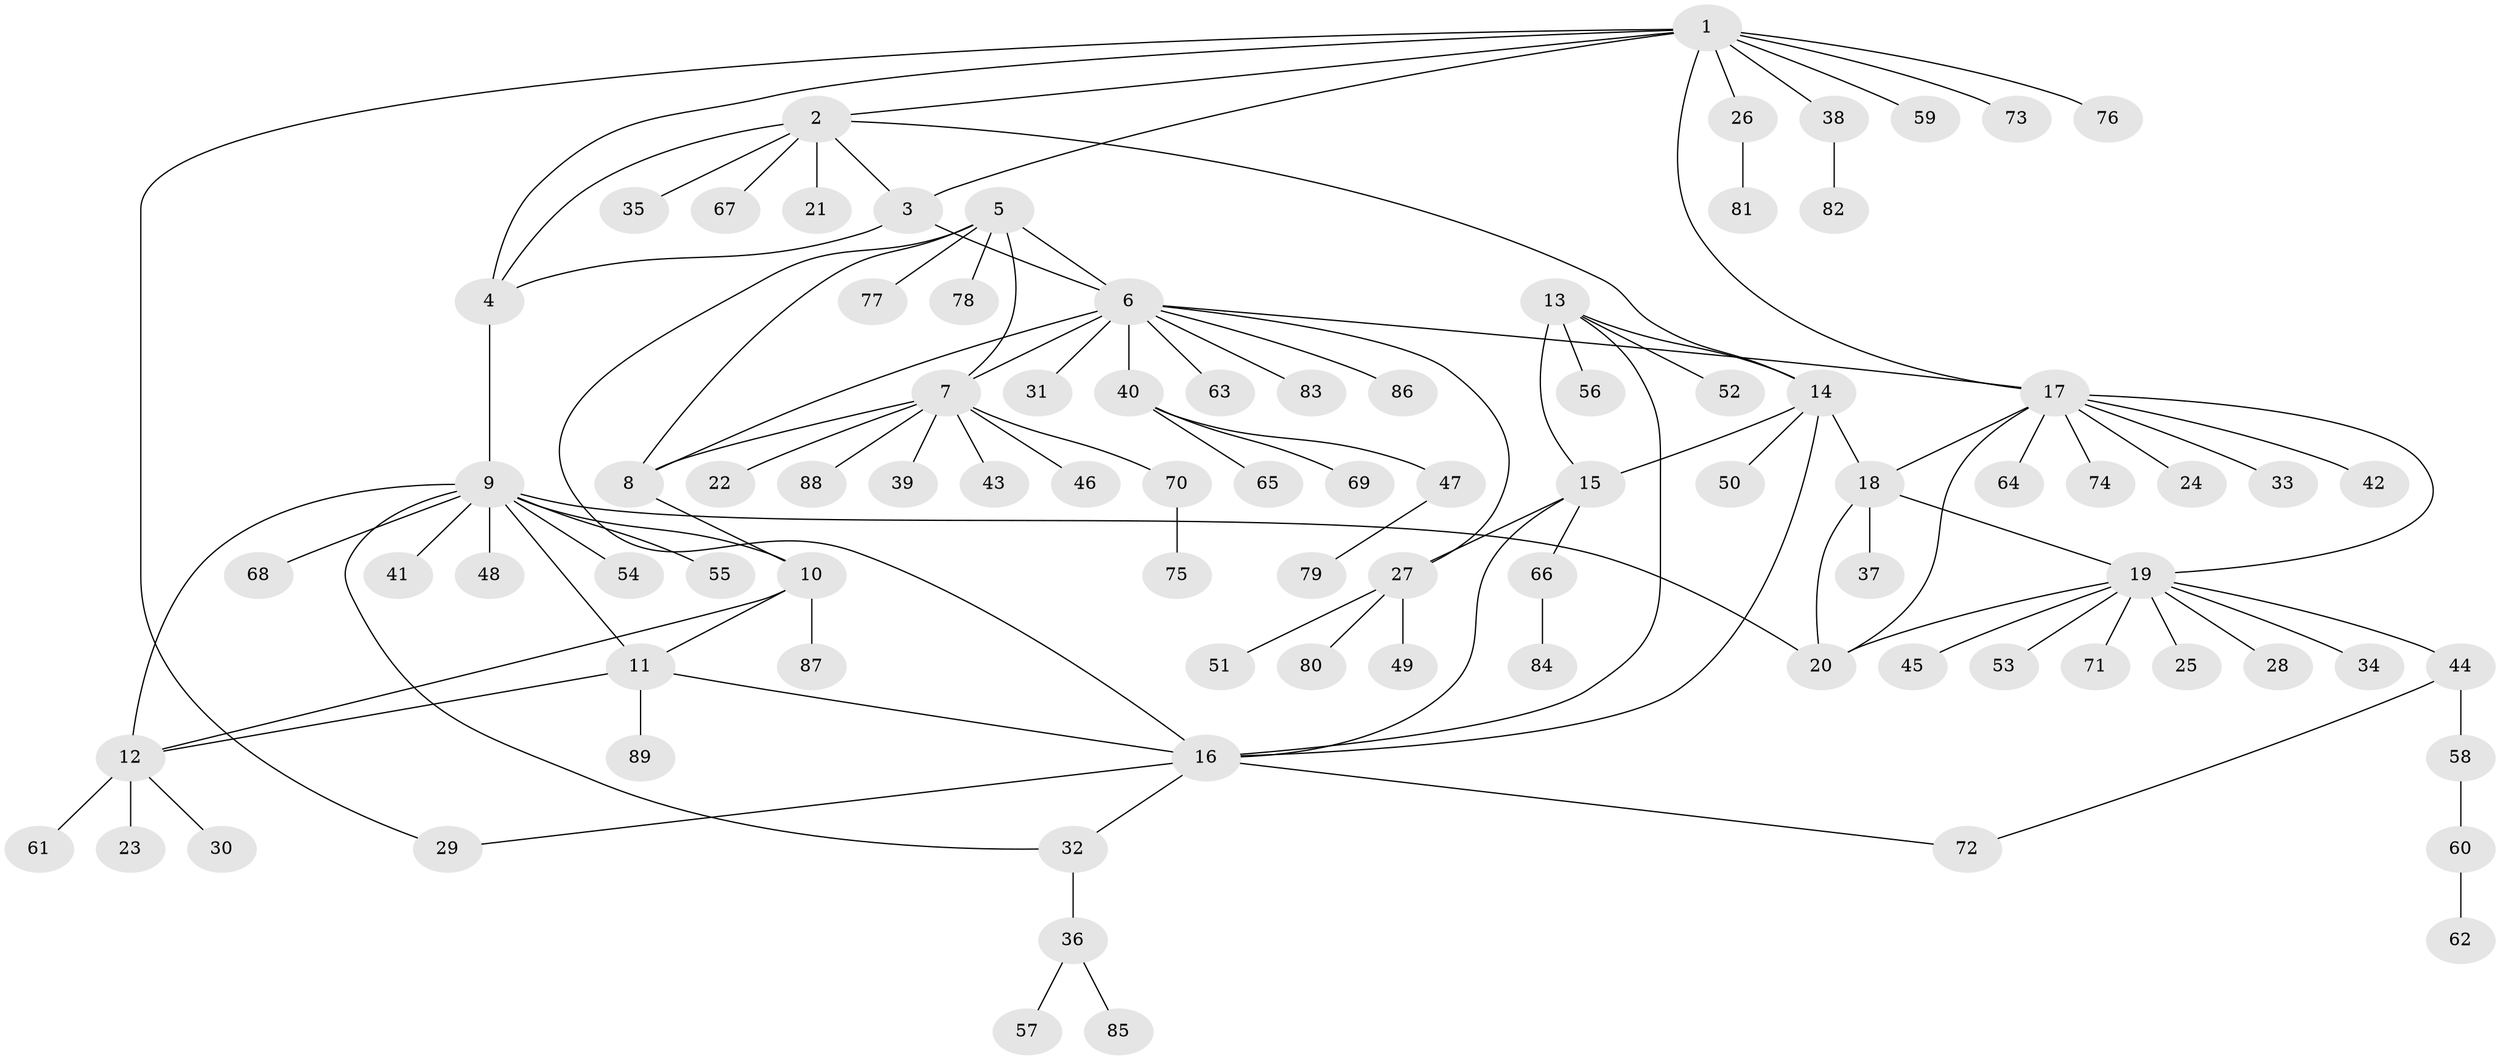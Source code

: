 // Generated by graph-tools (version 1.1) at 2025/54/03/09/25 04:54:34]
// undirected, 89 vertices, 113 edges
graph export_dot {
graph [start="1"]
  node [color=gray90,style=filled];
  1;
  2;
  3;
  4;
  5;
  6;
  7;
  8;
  9;
  10;
  11;
  12;
  13;
  14;
  15;
  16;
  17;
  18;
  19;
  20;
  21;
  22;
  23;
  24;
  25;
  26;
  27;
  28;
  29;
  30;
  31;
  32;
  33;
  34;
  35;
  36;
  37;
  38;
  39;
  40;
  41;
  42;
  43;
  44;
  45;
  46;
  47;
  48;
  49;
  50;
  51;
  52;
  53;
  54;
  55;
  56;
  57;
  58;
  59;
  60;
  61;
  62;
  63;
  64;
  65;
  66;
  67;
  68;
  69;
  70;
  71;
  72;
  73;
  74;
  75;
  76;
  77;
  78;
  79;
  80;
  81;
  82;
  83;
  84;
  85;
  86;
  87;
  88;
  89;
  1 -- 2;
  1 -- 3;
  1 -- 4;
  1 -- 17;
  1 -- 26;
  1 -- 29;
  1 -- 38;
  1 -- 59;
  1 -- 73;
  1 -- 76;
  2 -- 3;
  2 -- 4;
  2 -- 14;
  2 -- 21;
  2 -- 35;
  2 -- 67;
  3 -- 4;
  3 -- 6;
  4 -- 9;
  5 -- 6;
  5 -- 7;
  5 -- 8;
  5 -- 16;
  5 -- 77;
  5 -- 78;
  6 -- 7;
  6 -- 8;
  6 -- 17;
  6 -- 27;
  6 -- 31;
  6 -- 40;
  6 -- 63;
  6 -- 83;
  6 -- 86;
  7 -- 8;
  7 -- 22;
  7 -- 39;
  7 -- 43;
  7 -- 46;
  7 -- 70;
  7 -- 88;
  8 -- 10;
  9 -- 10;
  9 -- 11;
  9 -- 12;
  9 -- 20;
  9 -- 32;
  9 -- 41;
  9 -- 48;
  9 -- 54;
  9 -- 55;
  9 -- 68;
  10 -- 11;
  10 -- 12;
  10 -- 87;
  11 -- 12;
  11 -- 16;
  11 -- 89;
  12 -- 23;
  12 -- 30;
  12 -- 61;
  13 -- 14;
  13 -- 15;
  13 -- 16;
  13 -- 52;
  13 -- 56;
  14 -- 15;
  14 -- 16;
  14 -- 18;
  14 -- 50;
  15 -- 16;
  15 -- 27;
  15 -- 66;
  16 -- 29;
  16 -- 32;
  16 -- 72;
  17 -- 18;
  17 -- 19;
  17 -- 20;
  17 -- 24;
  17 -- 33;
  17 -- 42;
  17 -- 64;
  17 -- 74;
  18 -- 19;
  18 -- 20;
  18 -- 37;
  19 -- 20;
  19 -- 25;
  19 -- 28;
  19 -- 34;
  19 -- 44;
  19 -- 45;
  19 -- 53;
  19 -- 71;
  26 -- 81;
  27 -- 49;
  27 -- 51;
  27 -- 80;
  32 -- 36;
  36 -- 57;
  36 -- 85;
  38 -- 82;
  40 -- 47;
  40 -- 65;
  40 -- 69;
  44 -- 58;
  44 -- 72;
  47 -- 79;
  58 -- 60;
  60 -- 62;
  66 -- 84;
  70 -- 75;
}
